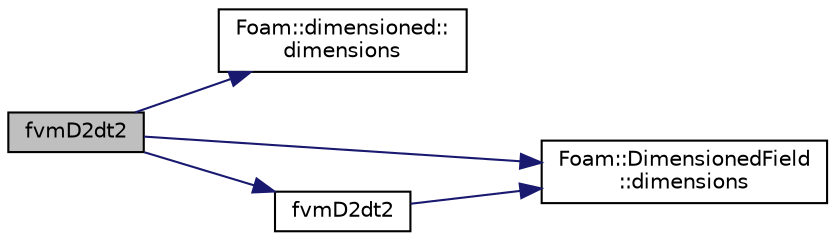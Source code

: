 digraph "fvmD2dt2"
{
  bgcolor="transparent";
  edge [fontname="Helvetica",fontsize="10",labelfontname="Helvetica",labelfontsize="10"];
  node [fontname="Helvetica",fontsize="10",shape=record];
  rankdir="LR";
  Node31 [label="fvmD2dt2",height=0.2,width=0.4,color="black", fillcolor="grey75", style="filled", fontcolor="black"];
  Node31 -> Node32 [color="midnightblue",fontsize="10",style="solid",fontname="Helvetica"];
  Node32 [label="Foam::dimensioned::\ldimensions",height=0.2,width=0.4,color="black",URL="$a27473.html#a512673c2674ca2d38885f1bb5f6994fb",tooltip="Return const reference to dimensions. "];
  Node31 -> Node33 [color="midnightblue",fontsize="10",style="solid",fontname="Helvetica"];
  Node33 [label="Foam::DimensionedField\l::dimensions",height=0.2,width=0.4,color="black",URL="$a27497.html#a512673c2674ca2d38885f1bb5f6994fb",tooltip="Return dimensions. "];
  Node31 -> Node34 [color="midnightblue",fontsize="10",style="solid",fontname="Helvetica"];
  Node34 [label="fvmD2dt2",height=0.2,width=0.4,color="black",URL="$a23277.html#a801546851c0a308a4d3126133473d782"];
  Node34 -> Node33 [color="midnightblue",fontsize="10",style="solid",fontname="Helvetica"];
}
